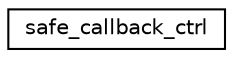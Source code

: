 digraph "Graphical Class Hierarchy"
{
 // LATEX_PDF_SIZE
  edge [fontname="Helvetica",fontsize="10",labelfontname="Helvetica",labelfontsize="10"];
  node [fontname="Helvetica",fontsize="10",shape=record];
  rankdir="LR";
  Node0 [label="safe_callback_ctrl",height=0.2,width=0.4,color="black", fillcolor="white", style="filled",URL="$classsafe__callback__ctrl.html",tooltip=" "];
}
